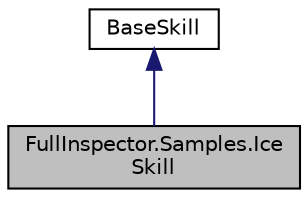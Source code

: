 digraph "FullInspector.Samples.IceSkill"
{
  edge [fontname="Helvetica",fontsize="10",labelfontname="Helvetica",labelfontsize="10"];
  node [fontname="Helvetica",fontsize="10",shape=record];
  Node1 [label="FullInspector.Samples.Ice\lSkill",height=0.2,width=0.4,color="black", fillcolor="grey75", style="filled" fontcolor="black"];
  Node2 -> Node1 [dir="back",color="midnightblue",fontsize="10",style="solid",fontname="Helvetica"];
  Node2 [label="BaseSkill",height=0.2,width=0.4,color="black", fillcolor="white", style="filled",URL="$class_full_inspector_1_1_samples_1_1_base_skill.html"];
}
